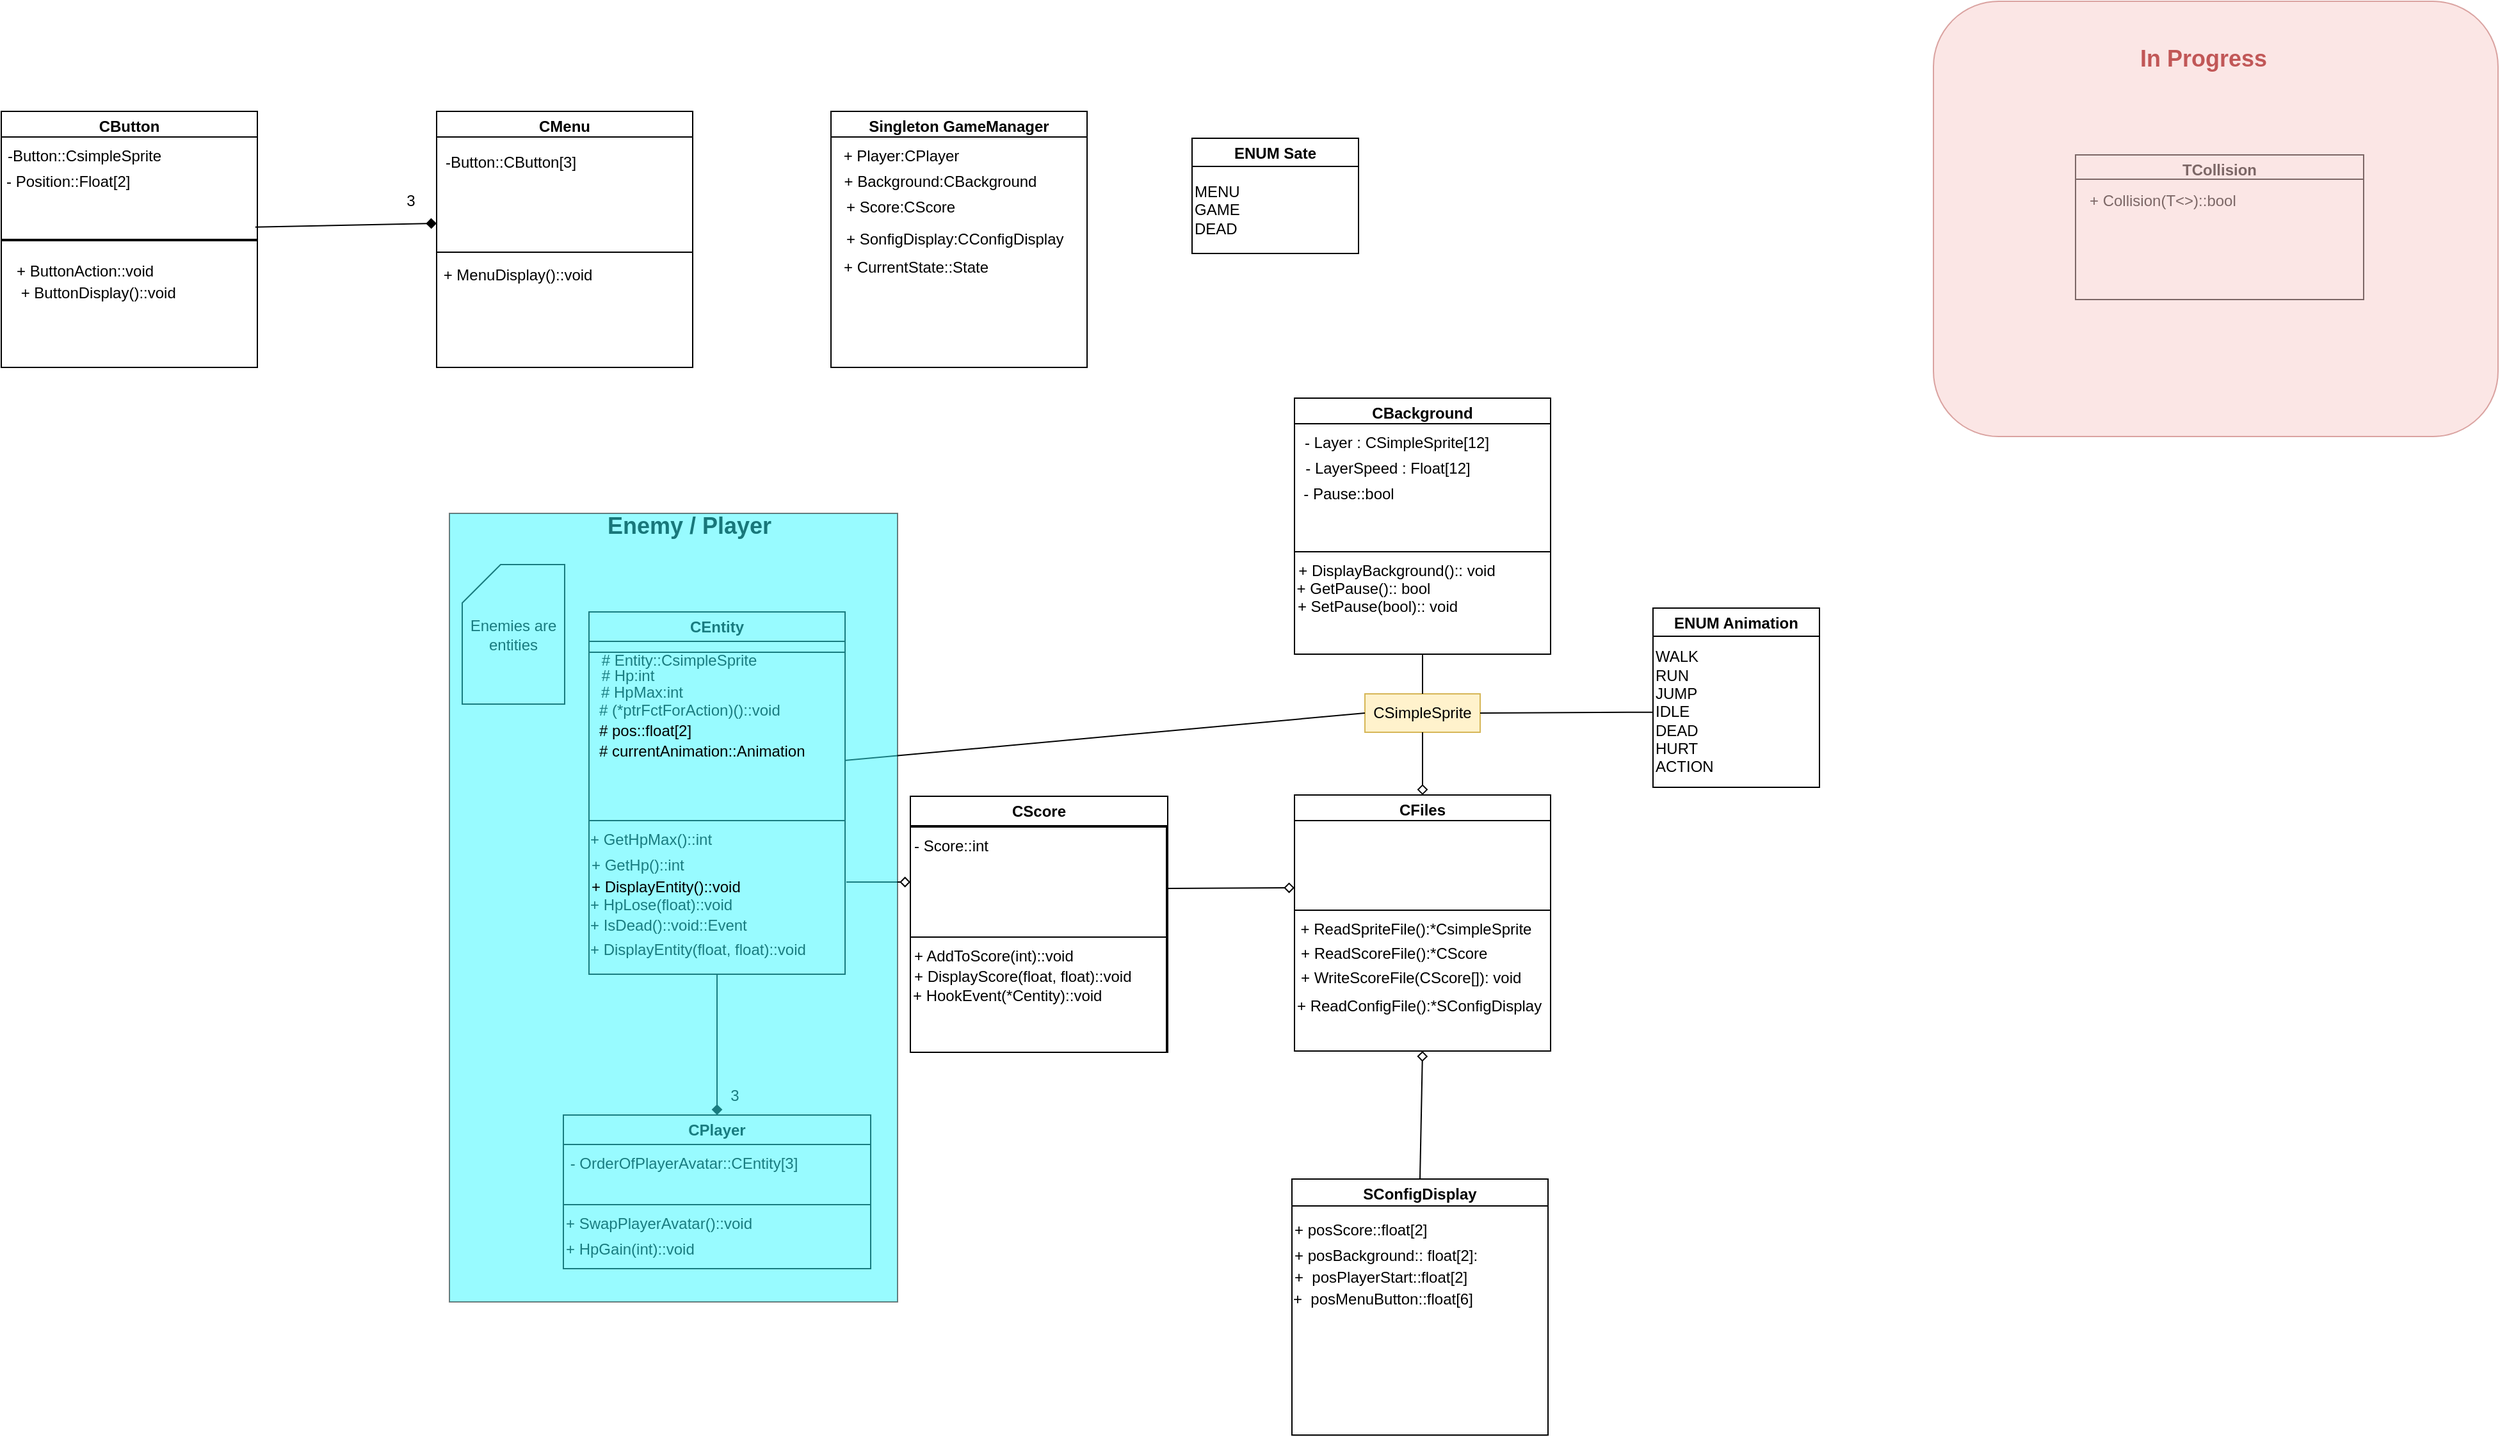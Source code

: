 <mxfile version="22.0.8" type="device">
  <diagram name="Page-1" id="J5I8JMpo1Fss3Qn1M1Y3">
    <mxGraphModel dx="2860" dy="2318" grid="1" gridSize="10" guides="1" tooltips="1" connect="1" arrows="1" fold="1" page="1" pageScale="1" pageWidth="827" pageHeight="1169" math="0" shadow="0">
      <root>
        <mxCell id="0" />
        <mxCell id="1" parent="0" />
        <mxCell id="0VWpUCWm_R2JJIhTL1LI-3" value="CSimpleSprite" style="rounded=0;whiteSpace=wrap;html=1;fillColor=#fff2cc;strokeColor=#d6b656;" parent="1" vertex="1">
          <mxGeometry x="535" y="41" width="90" height="30" as="geometry" />
        </mxCell>
        <mxCell id="0VWpUCWm_R2JJIhTL1LI-5" value="CPlayer" style="swimlane;whiteSpace=wrap;html=1;" parent="1" vertex="1">
          <mxGeometry x="-91" y="370" width="240" height="120" as="geometry">
            <mxRectangle x="290" y="181" width="90" height="30" as="alternateBounds" />
          </mxGeometry>
        </mxCell>
        <mxCell id="0VWpUCWm_R2JJIhTL1LI-7" value="" style="whiteSpace=wrap;html=1;align=left;" parent="0VWpUCWm_R2JJIhTL1LI-5" vertex="1">
          <mxGeometry y="23" width="240" height="47" as="geometry" />
        </mxCell>
        <mxCell id="0VWpUCWm_R2JJIhTL1LI-15" value="" style="whiteSpace=wrap;html=1;align=left;" parent="0VWpUCWm_R2JJIhTL1LI-5" vertex="1">
          <mxGeometry y="70" width="240" height="50" as="geometry" />
        </mxCell>
        <mxCell id="0VWpUCWm_R2JJIhTL1LI-55" value="&amp;nbsp;- OrderOfPlayerAvatar::CEntity[3]" style="text;html=1;strokeColor=none;fillColor=none;align=left;verticalAlign=middle;whiteSpace=wrap;rounded=0;" parent="0VWpUCWm_R2JJIhTL1LI-5" vertex="1">
          <mxGeometry y="23" width="230" height="30" as="geometry" />
        </mxCell>
        <mxCell id="0VWpUCWm_R2JJIhTL1LI-63" value="+ SwapPlayerAvatar()::void" style="text;html=1;strokeColor=none;fillColor=none;align=left;verticalAlign=middle;whiteSpace=wrap;rounded=0;" parent="0VWpUCWm_R2JJIhTL1LI-5" vertex="1">
          <mxGeometry y="70" width="200" height="30" as="geometry" />
        </mxCell>
        <mxCell id="TsFWtgbEyksii6fZ5UIc-68" value="+ HpGain(int)::void" style="text;html=1;strokeColor=none;fillColor=none;align=left;verticalAlign=middle;whiteSpace=wrap;rounded=0;" vertex="1" parent="0VWpUCWm_R2JJIhTL1LI-5">
          <mxGeometry y="90" width="200" height="30" as="geometry" />
        </mxCell>
        <mxCell id="0VWpUCWm_R2JJIhTL1LI-12" value="ENUM Animation" style="swimlane;whiteSpace=wrap;html=1;" parent="1" vertex="1">
          <mxGeometry x="760" y="-26" width="130" height="140" as="geometry" />
        </mxCell>
        <mxCell id="0VWpUCWm_R2JJIhTL1LI-13" value="WALK&lt;br&gt;RUN&lt;br&gt;JUMP&lt;br&gt;IDLE&lt;br&gt;DEAD&lt;br&gt;HURT&lt;br&gt;ACTION" style="whiteSpace=wrap;html=1;align=left;" parent="0VWpUCWm_R2JJIhTL1LI-12" vertex="1">
          <mxGeometry y="22" width="130" height="118" as="geometry" />
        </mxCell>
        <mxCell id="0VWpUCWm_R2JJIhTL1LI-72" value="" style="endArrow=diamond;html=1;rounded=0;endFill=1;exitX=0.5;exitY=1;exitDx=0;exitDy=0;" parent="1" source="TsFWtgbEyksii6fZ5UIc-29" target="0VWpUCWm_R2JJIhTL1LI-5" edge="1">
          <mxGeometry width="50" height="50" relative="1" as="geometry">
            <mxPoint x="30" y="298" as="sourcePoint" />
            <mxPoint x="-460" y="568" as="targetPoint" />
          </mxGeometry>
        </mxCell>
        <mxCell id="0VWpUCWm_R2JJIhTL1LI-73" value="3" style="text;html=1;strokeColor=none;fillColor=none;align=center;verticalAlign=middle;whiteSpace=wrap;rounded=0;" parent="1" vertex="1">
          <mxGeometry x="13" y="340" width="60" height="30" as="geometry" />
        </mxCell>
        <mxCell id="0VWpUCWm_R2JJIhTL1LI-74" value="" style="endArrow=none;html=1;rounded=0;exitX=0;exitY=0.75;exitDx=0;exitDy=0;entryX=0;entryY=0.5;entryDx=0;entryDy=0;" parent="1" source="TsFWtgbEyksii6fZ5UIc-27" target="0VWpUCWm_R2JJIhTL1LI-3" edge="1">
          <mxGeometry width="50" height="50" relative="1" as="geometry">
            <mxPoint x="454" y="54.75" as="sourcePoint" />
            <mxPoint x="540" y="56" as="targetPoint" />
          </mxGeometry>
        </mxCell>
        <mxCell id="0VWpUCWm_R2JJIhTL1LI-76" value="Enemies are entities" style="shape=card;whiteSpace=wrap;html=1;" parent="1" vertex="1">
          <mxGeometry x="-170" y="-60" width="80" height="109" as="geometry" />
        </mxCell>
        <mxCell id="0VWpUCWm_R2JJIhTL1LI-78" value="CFiles" style="swimlane;whiteSpace=wrap;html=1;" parent="1" vertex="1">
          <mxGeometry x="480" y="120" width="200" height="200" as="geometry" />
        </mxCell>
        <mxCell id="0VWpUCWm_R2JJIhTL1LI-79" value="" style="rounded=0;whiteSpace=wrap;html=1;" parent="0VWpUCWm_R2JJIhTL1LI-78" vertex="1">
          <mxGeometry y="20" width="200" height="70" as="geometry" />
        </mxCell>
        <mxCell id="0VWpUCWm_R2JJIhTL1LI-80" value="" style="whiteSpace=wrap;html=1;" parent="0VWpUCWm_R2JJIhTL1LI-78" vertex="1">
          <mxGeometry y="90" width="200" height="110" as="geometry" />
        </mxCell>
        <mxCell id="0VWpUCWm_R2JJIhTL1LI-81" value="+ ReadSpriteFile():*CsimpleSprite" style="text;html=1;strokeColor=none;fillColor=none;align=center;verticalAlign=middle;whiteSpace=wrap;rounded=0;" parent="0VWpUCWm_R2JJIhTL1LI-78" vertex="1">
          <mxGeometry y="90" width="190" height="30" as="geometry" />
        </mxCell>
        <mxCell id="TsFWtgbEyksii6fZ5UIc-74" value="+ ReadConfigFile():*SConfigDisplay" style="text;html=1;strokeColor=none;fillColor=none;align=left;verticalAlign=middle;whiteSpace=wrap;rounded=0;" vertex="1" parent="0VWpUCWm_R2JJIhTL1LI-78">
          <mxGeometry y="150" width="210" height="30" as="geometry" />
        </mxCell>
        <mxCell id="0VWpUCWm_R2JJIhTL1LI-82" value="" style="endArrow=diamond;html=1;rounded=0;entryX=0.5;entryY=0;entryDx=0;entryDy=0;exitX=0.5;exitY=1;exitDx=0;exitDy=0;endFill=0;" parent="1" source="0VWpUCWm_R2JJIhTL1LI-3" target="0VWpUCWm_R2JJIhTL1LI-78" edge="1">
          <mxGeometry width="50" height="50" relative="1" as="geometry">
            <mxPoint x="540" y="150" as="sourcePoint" />
            <mxPoint x="590" y="100" as="targetPoint" />
          </mxGeometry>
        </mxCell>
        <mxCell id="0VWpUCWm_R2JJIhTL1LI-83" value="Singleton GameManager" style="swimlane;whiteSpace=wrap;html=1;" parent="1" vertex="1">
          <mxGeometry x="118" y="-414" width="200" height="200" as="geometry" />
        </mxCell>
        <mxCell id="0VWpUCWm_R2JJIhTL1LI-84" value="" style="whiteSpace=wrap;html=1;" parent="0VWpUCWm_R2JJIhTL1LI-83" vertex="1">
          <mxGeometry y="20" width="200" height="180" as="geometry" />
        </mxCell>
        <mxCell id="0VWpUCWm_R2JJIhTL1LI-85" value="+ Player:CPlayer" style="text;html=1;strokeColor=none;fillColor=none;align=center;verticalAlign=middle;whiteSpace=wrap;rounded=0;" parent="0VWpUCWm_R2JJIhTL1LI-83" vertex="1">
          <mxGeometry y="20" width="110" height="30" as="geometry" />
        </mxCell>
        <mxCell id="xN__SMMDGQALjm_YiUyy-16" value="+ Background:CBackground" style="text;html=1;strokeColor=none;fillColor=none;align=center;verticalAlign=middle;whiteSpace=wrap;rounded=0;" parent="0VWpUCWm_R2JJIhTL1LI-83" vertex="1">
          <mxGeometry y="40" width="171" height="30" as="geometry" />
        </mxCell>
        <mxCell id="TsFWtgbEyksii6fZ5UIc-1" value="+ Score:CScore" style="text;html=1;strokeColor=none;fillColor=none;align=left;verticalAlign=middle;whiteSpace=wrap;rounded=0;" vertex="1" parent="0VWpUCWm_R2JJIhTL1LI-83">
          <mxGeometry x="10" y="60" width="171" height="30" as="geometry" />
        </mxCell>
        <mxCell id="TsFWtgbEyksii6fZ5UIc-77" value="+ SonfigDisplay:CConfigDisplay" style="text;html=1;strokeColor=none;fillColor=none;align=left;verticalAlign=middle;whiteSpace=wrap;rounded=0;" vertex="1" parent="0VWpUCWm_R2JJIhTL1LI-83">
          <mxGeometry x="10" y="85" width="180" height="30" as="geometry" />
        </mxCell>
        <mxCell id="xN__SMMDGQALjm_YiUyy-4" value="CBackground" style="swimlane;whiteSpace=wrap;html=1;" parent="1" vertex="1">
          <mxGeometry x="480" y="-190" width="200" height="200" as="geometry" />
        </mxCell>
        <mxCell id="xN__SMMDGQALjm_YiUyy-5" value="" style="whiteSpace=wrap;html=1;" parent="xN__SMMDGQALjm_YiUyy-4" vertex="1">
          <mxGeometry y="20" width="200" height="100" as="geometry" />
        </mxCell>
        <mxCell id="xN__SMMDGQALjm_YiUyy-7" value="" style="whiteSpace=wrap;html=1;" parent="xN__SMMDGQALjm_YiUyy-4" vertex="1">
          <mxGeometry y="120" width="200" height="80" as="geometry" />
        </mxCell>
        <mxCell id="xN__SMMDGQALjm_YiUyy-13" value="- Layer : CSimpleSprite[12]" style="text;html=1;strokeColor=none;fillColor=none;align=center;verticalAlign=middle;whiteSpace=wrap;rounded=0;" parent="xN__SMMDGQALjm_YiUyy-4" vertex="1">
          <mxGeometry y="20" width="160" height="30" as="geometry" />
        </mxCell>
        <mxCell id="xN__SMMDGQALjm_YiUyy-14" value="- LayerSpeed : Float[12]" style="text;html=1;strokeColor=none;fillColor=none;align=center;verticalAlign=middle;whiteSpace=wrap;rounded=0;" parent="xN__SMMDGQALjm_YiUyy-4" vertex="1">
          <mxGeometry x="-2" y="40" width="150" height="30" as="geometry" />
        </mxCell>
        <mxCell id="xN__SMMDGQALjm_YiUyy-15" value="+ DisplayBackground():: void" style="text;html=1;strokeColor=none;fillColor=none;align=center;verticalAlign=middle;whiteSpace=wrap;rounded=0;" parent="xN__SMMDGQALjm_YiUyy-4" vertex="1">
          <mxGeometry y="120" width="160" height="30" as="geometry" />
        </mxCell>
        <mxCell id="xN__SMMDGQALjm_YiUyy-8" value="" style="endArrow=none;html=1;rounded=0;exitX=0.5;exitY=0;exitDx=0;exitDy=0;entryX=0.5;entryY=1;entryDx=0;entryDy=0;" parent="1" source="0VWpUCWm_R2JJIhTL1LI-3" target="xN__SMMDGQALjm_YiUyy-7" edge="1">
          <mxGeometry width="50" height="50" relative="1" as="geometry">
            <mxPoint x="560" y="-60" as="sourcePoint" />
            <mxPoint x="610" y="-110" as="targetPoint" />
          </mxGeometry>
        </mxCell>
        <mxCell id="xN__SMMDGQALjm_YiUyy-17" value="- Pause::bool" style="text;html=1;strokeColor=none;fillColor=none;align=center;verticalAlign=middle;whiteSpace=wrap;rounded=0;" parent="1" vertex="1">
          <mxGeometry x="475" y="-130" width="95" height="30" as="geometry" />
        </mxCell>
        <mxCell id="xN__SMMDGQALjm_YiUyy-18" value="+ GetPause():: bool" style="text;html=1;strokeColor=none;fillColor=none;align=center;verticalAlign=middle;whiteSpace=wrap;rounded=0;" parent="1" vertex="1">
          <mxGeometry x="454" y="-56" width="160" height="30" as="geometry" />
        </mxCell>
        <mxCell id="xN__SMMDGQALjm_YiUyy-19" value="+ SetPause(bool):: void" style="text;html=1;strokeColor=none;fillColor=none;align=center;verticalAlign=middle;whiteSpace=wrap;rounded=0;" parent="1" vertex="1">
          <mxGeometry x="465" y="-42" width="160" height="30" as="geometry" />
        </mxCell>
        <mxCell id="xN__SMMDGQALjm_YiUyy-52" value="TCollision" style="swimlane;whiteSpace=wrap;html=1;" parent="1" vertex="1">
          <mxGeometry x="1090" y="-380" width="225" height="113" as="geometry" />
        </mxCell>
        <mxCell id="xN__SMMDGQALjm_YiUyy-53" value="" style="whiteSpace=wrap;html=1;" parent="1" vertex="1">
          <mxGeometry x="1090" y="-361" width="225" height="94" as="geometry" />
        </mxCell>
        <mxCell id="xN__SMMDGQALjm_YiUyy-56" value="+ Collision(T&amp;lt;&amp;gt;)::bool" style="text;html=1;strokeColor=none;fillColor=none;align=left;verticalAlign=middle;whiteSpace=wrap;rounded=0;" parent="1" vertex="1">
          <mxGeometry x="1099" y="-359" width="180" height="30" as="geometry" />
        </mxCell>
        <mxCell id="TsFWtgbEyksii6fZ5UIc-2" value="+ ReadScoreFile():*CScore" style="text;html=1;strokeColor=none;fillColor=none;align=left;verticalAlign=middle;whiteSpace=wrap;rounded=0;" vertex="1" parent="1">
          <mxGeometry x="483" y="229" width="190" height="30" as="geometry" />
        </mxCell>
        <mxCell id="TsFWtgbEyksii6fZ5UIc-3" value="+ WriteScoreFile(CScore[]): void" style="text;html=1;strokeColor=none;fillColor=none;align=left;verticalAlign=middle;whiteSpace=wrap;rounded=0;" vertex="1" parent="1">
          <mxGeometry x="483" y="248" width="190" height="30" as="geometry" />
        </mxCell>
        <mxCell id="TsFWtgbEyksii6fZ5UIc-26" value="CEntity" style="swimlane;whiteSpace=wrap;html=1;" vertex="1" parent="1">
          <mxGeometry x="-71" y="-23" width="200" height="200" as="geometry" />
        </mxCell>
        <mxCell id="TsFWtgbEyksii6fZ5UIc-27" value="&lt;br&gt;" style="whiteSpace=wrap;html=1;" vertex="1" parent="TsFWtgbEyksii6fZ5UIc-26">
          <mxGeometry y="31.5" width="200" height="137" as="geometry" />
        </mxCell>
        <mxCell id="TsFWtgbEyksii6fZ5UIc-28" value="# Entity::CsimpleSprite" style="text;html=1;align=center;verticalAlign=middle;resizable=0;points=[];autosize=1;strokeColor=none;fillColor=none;" vertex="1" parent="TsFWtgbEyksii6fZ5UIc-26">
          <mxGeometry y="23" width="140" height="30" as="geometry" />
        </mxCell>
        <mxCell id="TsFWtgbEyksii6fZ5UIc-29" value="" style="whiteSpace=wrap;html=1;" vertex="1" parent="1">
          <mxGeometry x="-71" y="140" width="200" height="120" as="geometry" />
        </mxCell>
        <mxCell id="TsFWtgbEyksii6fZ5UIc-30" value="# Hp:int" style="text;html=1;align=center;verticalAlign=middle;resizable=0;points=[];autosize=1;strokeColor=none;fillColor=none;" vertex="1" parent="1">
          <mxGeometry x="-71" y="12" width="60" height="30" as="geometry" />
        </mxCell>
        <mxCell id="TsFWtgbEyksii6fZ5UIc-31" value="# HpMax:int" style="text;html=1;align=center;verticalAlign=middle;resizable=0;points=[];autosize=1;strokeColor=none;fillColor=none;" vertex="1" parent="1">
          <mxGeometry x="-75" y="25" width="90" height="30" as="geometry" />
        </mxCell>
        <mxCell id="TsFWtgbEyksii6fZ5UIc-32" value="+ GetHpMax()::int" style="text;html=1;strokeColor=none;fillColor=none;align=left;verticalAlign=middle;whiteSpace=wrap;rounded=0;" vertex="1" parent="1">
          <mxGeometry x="-72" y="140" width="200" height="30" as="geometry" />
        </mxCell>
        <mxCell id="TsFWtgbEyksii6fZ5UIc-33" value="+ GetHp()::int" style="text;html=1;strokeColor=none;fillColor=none;align=left;verticalAlign=middle;whiteSpace=wrap;rounded=0;" vertex="1" parent="1">
          <mxGeometry x="-71" y="160" width="200" height="30" as="geometry" />
        </mxCell>
        <mxCell id="TsFWtgbEyksii6fZ5UIc-39" value="+ HpLose(float)::void" style="text;html=1;strokeColor=none;fillColor=none;align=left;verticalAlign=middle;whiteSpace=wrap;rounded=0;" vertex="1" parent="1">
          <mxGeometry x="-72" y="191" width="155" height="30" as="geometry" />
        </mxCell>
        <mxCell id="TsFWtgbEyksii6fZ5UIc-41" value="+ IsDead()::void::Event" style="text;html=1;align=left;verticalAlign=middle;resizable=0;points=[];autosize=1;strokeColor=none;fillColor=none;" vertex="1" parent="1">
          <mxGeometry x="-72" y="207" width="150" height="30" as="geometry" />
        </mxCell>
        <mxCell id="TsFWtgbEyksii6fZ5UIc-59" value="# (*ptrFctForAction)()::void" style="text;html=1;align=left;verticalAlign=middle;resizable=0;points=[];autosize=1;strokeColor=none;fillColor=none;" vertex="1" parent="1">
          <mxGeometry x="-65" y="39" width="160" height="30" as="geometry" />
        </mxCell>
        <mxCell id="TsFWtgbEyksii6fZ5UIc-61" value="CScore" style="swimlane;whiteSpace=wrap;html=1;" vertex="1" parent="1">
          <mxGeometry x="180" y="121" width="201" height="200" as="geometry" />
        </mxCell>
        <mxCell id="TsFWtgbEyksii6fZ5UIc-62" value="" style="rounded=0;whiteSpace=wrap;html=1;" vertex="1" parent="TsFWtgbEyksii6fZ5UIc-61">
          <mxGeometry y="24" width="200" height="86" as="geometry" />
        </mxCell>
        <mxCell id="TsFWtgbEyksii6fZ5UIc-63" value="- Score::int" style="text;html=1;strokeColor=none;fillColor=none;align=left;verticalAlign=middle;whiteSpace=wrap;rounded=0;" vertex="1" parent="TsFWtgbEyksii6fZ5UIc-61">
          <mxGeometry x="1" y="24" width="90" height="30" as="geometry" />
        </mxCell>
        <mxCell id="TsFWtgbEyksii6fZ5UIc-64" value="" style="rounded=0;whiteSpace=wrap;html=1;" vertex="1" parent="TsFWtgbEyksii6fZ5UIc-61">
          <mxGeometry y="110" width="200" height="90" as="geometry" />
        </mxCell>
        <mxCell id="TsFWtgbEyksii6fZ5UIc-67" value="+ AddToScore(int)::void" style="text;html=1;strokeColor=none;fillColor=none;align=left;verticalAlign=middle;whiteSpace=wrap;rounded=0;" vertex="1" parent="TsFWtgbEyksii6fZ5UIc-61">
          <mxGeometry x="1" y="110" width="159" height="30" as="geometry" />
        </mxCell>
        <mxCell id="TsFWtgbEyksii6fZ5UIc-71" value="" style="endArrow=diamond;html=1;rounded=0;entryX=0;entryY=0.75;entryDx=0;entryDy=0;endFill=0;" edge="1" parent="1" target="0VWpUCWm_R2JJIhTL1LI-79">
          <mxGeometry width="50" height="50" relative="1" as="geometry">
            <mxPoint x="380" y="193" as="sourcePoint" />
            <mxPoint x="590" y="130" as="targetPoint" />
          </mxGeometry>
        </mxCell>
        <mxCell id="TsFWtgbEyksii6fZ5UIc-72" value="+ DisplayScore(float, float)::void" style="text;html=1;strokeColor=none;fillColor=none;align=left;verticalAlign=middle;whiteSpace=wrap;rounded=0;" vertex="1" parent="1">
          <mxGeometry x="181" y="247" width="179" height="30" as="geometry" />
        </mxCell>
        <mxCell id="TsFWtgbEyksii6fZ5UIc-73" value="+ DisplayEntity(float, float)::void" style="text;html=1;align=left;verticalAlign=middle;resizable=0;points=[];autosize=1;strokeColor=none;fillColor=none;" vertex="1" parent="1">
          <mxGeometry x="-72" y="226" width="190" height="30" as="geometry" />
        </mxCell>
        <mxCell id="TsFWtgbEyksii6fZ5UIc-78" value="SConfigDisplay" style="swimlane;whiteSpace=wrap;html=1;startSize=23;" vertex="1" parent="1">
          <mxGeometry x="478" y="420" width="200" height="200" as="geometry" />
        </mxCell>
        <mxCell id="TsFWtgbEyksii6fZ5UIc-79" value="" style="rounded=0;whiteSpace=wrap;html=1;" vertex="1" parent="1">
          <mxGeometry x="478" y="441" width="200" height="179" as="geometry" />
        </mxCell>
        <mxCell id="TsFWtgbEyksii6fZ5UIc-80" value="+ posScore::float[2]" style="text;html=1;strokeColor=none;fillColor=none;align=left;verticalAlign=middle;whiteSpace=wrap;rounded=0;" vertex="1" parent="1">
          <mxGeometry x="478" y="445" width="180" height="30" as="geometry" />
        </mxCell>
        <mxCell id="TsFWtgbEyksii6fZ5UIc-81" value="" style="endArrow=diamond;html=1;rounded=0;entryX=0.5;entryY=1;entryDx=0;entryDy=0;endFill=0;exitX=0.5;exitY=0;exitDx=0;exitDy=0;" edge="1" parent="1" source="TsFWtgbEyksii6fZ5UIc-78" target="0VWpUCWm_R2JJIhTL1LI-80">
          <mxGeometry width="50" height="50" relative="1" as="geometry">
            <mxPoint x="391" y="206" as="sourcePoint" />
            <mxPoint x="490" y="203" as="targetPoint" />
          </mxGeometry>
        </mxCell>
        <mxCell id="TsFWtgbEyksii6fZ5UIc-82" value="+ posBackground::&amp;nbsp;float[2]:" style="text;html=1;strokeColor=none;fillColor=none;align=left;verticalAlign=middle;whiteSpace=wrap;rounded=0;" vertex="1" parent="1">
          <mxGeometry x="478" y="465" width="180" height="30" as="geometry" />
        </mxCell>
        <mxCell id="TsFWtgbEyksii6fZ5UIc-83" value="+&amp;nbsp; posPlayerStart::float[2]" style="text;html=1;strokeColor=none;fillColor=none;align=left;verticalAlign=middle;whiteSpace=wrap;rounded=0;" vertex="1" parent="1">
          <mxGeometry x="478" y="482" width="180" height="30" as="geometry" />
        </mxCell>
        <mxCell id="TsFWtgbEyksii6fZ5UIc-84" value="+&amp;nbsp; posMenuButton::float[6]" style="text;html=1;strokeColor=none;fillColor=none;align=left;verticalAlign=middle;whiteSpace=wrap;rounded=0;" vertex="1" parent="1">
          <mxGeometry x="477" y="499" width="180" height="30" as="geometry" />
        </mxCell>
        <mxCell id="TsFWtgbEyksii6fZ5UIc-85" value="+ HookEvent(*Centity)::void" style="text;html=1;strokeColor=none;fillColor=none;align=left;verticalAlign=middle;whiteSpace=wrap;rounded=0;" vertex="1" parent="1">
          <mxGeometry x="180" y="262" width="179" height="30" as="geometry" />
        </mxCell>
        <mxCell id="TsFWtgbEyksii6fZ5UIc-86" value="" style="endArrow=diamond;html=1;rounded=0;entryX=0;entryY=0.5;entryDx=0;entryDy=0;endFill=0;" edge="1" parent="1" target="TsFWtgbEyksii6fZ5UIc-62">
          <mxGeometry width="50" height="50" relative="1" as="geometry">
            <mxPoint x="130" y="188" as="sourcePoint" />
            <mxPoint x="399" y="417" as="targetPoint" />
          </mxGeometry>
        </mxCell>
        <mxCell id="TsFWtgbEyksii6fZ5UIc-94" value="" style="rounded=1;whiteSpace=wrap;html=1;fillColor=#f8cecc;fillStyle=solid;strokeColor=#b85450;opacity=50;" vertex="1" parent="1">
          <mxGeometry x="979" y="-500" width="441" height="340" as="geometry" />
        </mxCell>
        <mxCell id="TsFWtgbEyksii6fZ5UIc-95" value="&lt;font size=&quot;1&quot; color=&quot;#c15757&quot;&gt;&lt;b style=&quot;font-size: 18px;&quot;&gt;In Progress&lt;/b&gt;&lt;/font&gt;" style="text;html=1;strokeColor=none;fillColor=none;align=center;verticalAlign=middle;whiteSpace=wrap;rounded=0;" vertex="1" parent="1">
          <mxGeometry x="1090" y="-470" width="200" height="30" as="geometry" />
        </mxCell>
        <mxCell id="TsFWtgbEyksii6fZ5UIc-96" value="" style="rounded=0;whiteSpace=wrap;html=1;opacity=50;fillColor=#33F8FF;" vertex="1" parent="1">
          <mxGeometry x="-180" y="-100" width="350" height="616" as="geometry" />
        </mxCell>
        <mxCell id="TsFWtgbEyksii6fZ5UIc-99" value="" style="endArrow=none;html=1;rounded=0;entryX=1;entryY=0.5;entryDx=0;entryDy=0;" edge="1" parent="1" source="0VWpUCWm_R2JJIhTL1LI-13" target="0VWpUCWm_R2JJIhTL1LI-3">
          <mxGeometry width="50" height="50" relative="1" as="geometry">
            <mxPoint x="-61" y="75" as="sourcePoint" />
            <mxPoint x="630" y="60" as="targetPoint" />
          </mxGeometry>
        </mxCell>
        <mxCell id="TsFWtgbEyksii6fZ5UIc-100" value="CMenu" style="swimlane;whiteSpace=wrap;html=1;" vertex="1" parent="1">
          <mxGeometry x="-190" y="-414" width="200" height="200" as="geometry" />
        </mxCell>
        <mxCell id="TsFWtgbEyksii6fZ5UIc-101" value="" style="rounded=0;whiteSpace=wrap;html=1;" vertex="1" parent="TsFWtgbEyksii6fZ5UIc-100">
          <mxGeometry y="20" width="200" height="90" as="geometry" />
        </mxCell>
        <mxCell id="TsFWtgbEyksii6fZ5UIc-103" value="CButton" style="swimlane;whiteSpace=wrap;html=1;" vertex="1" parent="1">
          <mxGeometry x="-530" y="-414" width="200" height="200" as="geometry" />
        </mxCell>
        <mxCell id="TsFWtgbEyksii6fZ5UIc-104" value="" style="rounded=0;whiteSpace=wrap;html=1;" vertex="1" parent="TsFWtgbEyksii6fZ5UIc-103">
          <mxGeometry y="20" width="200" height="80" as="geometry" />
        </mxCell>
        <mxCell id="TsFWtgbEyksii6fZ5UIc-105" value="" style="rounded=0;whiteSpace=wrap;html=1;" vertex="1" parent="TsFWtgbEyksii6fZ5UIc-103">
          <mxGeometry y="101" width="200" height="99" as="geometry" />
        </mxCell>
        <mxCell id="TsFWtgbEyksii6fZ5UIc-106" value="-Button::CsimpleSprite" style="text;html=1;strokeColor=none;fillColor=none;align=left;verticalAlign=middle;whiteSpace=wrap;rounded=0;" vertex="1" parent="TsFWtgbEyksii6fZ5UIc-103">
          <mxGeometry x="3" y="20" width="160" height="30" as="geometry" />
        </mxCell>
        <mxCell id="TsFWtgbEyksii6fZ5UIc-107" value="+ ButtonAction::void" style="text;html=1;strokeColor=none;fillColor=none;align=left;verticalAlign=middle;whiteSpace=wrap;rounded=0;" vertex="1" parent="TsFWtgbEyksii6fZ5UIc-103">
          <mxGeometry x="10" y="110" width="170" height="30" as="geometry" />
        </mxCell>
        <mxCell id="TsFWtgbEyksii6fZ5UIc-108" value="- Position::Float[2]" style="text;html=1;strokeColor=none;fillColor=none;align=left;verticalAlign=middle;whiteSpace=wrap;rounded=0;" vertex="1" parent="TsFWtgbEyksii6fZ5UIc-103">
          <mxGeometry x="2" y="40" width="160" height="30" as="geometry" />
        </mxCell>
        <mxCell id="TsFWtgbEyksii6fZ5UIc-109" value="&amp;nbsp;+ ButtonDisplay()::void" style="text;html=1;strokeColor=none;fillColor=none;align=left;verticalAlign=middle;whiteSpace=wrap;rounded=0;" vertex="1" parent="1">
          <mxGeometry x="-520" y="-287" width="170" height="30" as="geometry" />
        </mxCell>
        <mxCell id="TsFWtgbEyksii6fZ5UIc-110" value="-Button::CButton[3]" style="text;html=1;strokeColor=none;fillColor=none;align=left;verticalAlign=middle;whiteSpace=wrap;rounded=0;" vertex="1" parent="1">
          <mxGeometry x="-185" y="-389" width="120" height="30" as="geometry" />
        </mxCell>
        <mxCell id="TsFWtgbEyksii6fZ5UIc-111" value="" style="rounded=0;whiteSpace=wrap;html=1;" vertex="1" parent="1">
          <mxGeometry x="-190" y="-304" width="200" height="90" as="geometry" />
        </mxCell>
        <mxCell id="TsFWtgbEyksii6fZ5UIc-112" value="&amp;nbsp;+ MenuDisplay()::void" style="text;html=1;strokeColor=none;fillColor=none;align=left;verticalAlign=middle;whiteSpace=wrap;rounded=0;" vertex="1" parent="1">
          <mxGeometry x="-190" y="-301" width="170" height="30" as="geometry" />
        </mxCell>
        <mxCell id="TsFWtgbEyksii6fZ5UIc-113" value="" style="endArrow=diamond;html=1;rounded=0;exitX=0.992;exitY=0.879;exitDx=0;exitDy=0;entryX=0;entryY=0.75;entryDx=0;entryDy=0;endFill=1;exitPerimeter=0;" edge="1" parent="1" source="TsFWtgbEyksii6fZ5UIc-104" target="TsFWtgbEyksii6fZ5UIc-101">
          <mxGeometry width="50" height="50" relative="1" as="geometry">
            <mxPoint x="-280" y="-300" as="sourcePoint" />
            <mxPoint x="-230" y="-350" as="targetPoint" />
          </mxGeometry>
        </mxCell>
        <mxCell id="TsFWtgbEyksii6fZ5UIc-114" value="3" style="text;html=1;strokeColor=none;fillColor=none;align=center;verticalAlign=middle;whiteSpace=wrap;rounded=0;" vertex="1" parent="1">
          <mxGeometry x="-240" y="-359" width="60" height="30" as="geometry" />
        </mxCell>
        <mxCell id="TsFWtgbEyksii6fZ5UIc-115" value="ENUM Sate" style="swimlane;whiteSpace=wrap;html=1;" vertex="1" parent="1">
          <mxGeometry x="400" y="-393" width="130" height="86" as="geometry" />
        </mxCell>
        <mxCell id="TsFWtgbEyksii6fZ5UIc-116" value="MENU&lt;br&gt;GAME&lt;br&gt;DEAD" style="whiteSpace=wrap;html=1;align=left;" vertex="1" parent="TsFWtgbEyksii6fZ5UIc-115">
          <mxGeometry y="22" width="130" height="68" as="geometry" />
        </mxCell>
        <mxCell id="TsFWtgbEyksii6fZ5UIc-117" value="+ CurrentState::State" style="text;html=1;strokeColor=none;fillColor=none;align=left;verticalAlign=middle;whiteSpace=wrap;rounded=0;" vertex="1" parent="1">
          <mxGeometry x="126" y="-307" width="180" height="30" as="geometry" />
        </mxCell>
        <mxCell id="TsFWtgbEyksii6fZ5UIc-118" value="# pos::float[2]" style="text;html=1;align=left;verticalAlign=middle;resizable=0;points=[];autosize=1;strokeColor=none;fillColor=none;" vertex="1" parent="1">
          <mxGeometry x="-65" y="55" width="100" height="30" as="geometry" />
        </mxCell>
        <mxCell id="TsFWtgbEyksii6fZ5UIc-121" value="# currentAnimation::Animation" style="text;html=1;align=left;verticalAlign=middle;resizable=0;points=[];autosize=1;strokeColor=none;fillColor=none;" vertex="1" parent="1">
          <mxGeometry x="-65" y="71" width="180" height="30" as="geometry" />
        </mxCell>
        <mxCell id="TsFWtgbEyksii6fZ5UIc-122" value="+ DisplayEntity()::void" style="text;html=1;strokeColor=none;fillColor=none;align=left;verticalAlign=middle;whiteSpace=wrap;rounded=0;" vertex="1" parent="1">
          <mxGeometry x="-71" y="177" width="200" height="30" as="geometry" />
        </mxCell>
        <mxCell id="TsFWtgbEyksii6fZ5UIc-97" value="&lt;font color=&quot;#18777a&quot;&gt;&lt;span style=&quot;font-size: 18px;&quot;&gt;&lt;b&gt;Enemy / Player&lt;/b&gt;&lt;/span&gt;&lt;/font&gt;" style="text;html=1;strokeColor=none;fillColor=none;align=center;verticalAlign=middle;whiteSpace=wrap;rounded=0;" vertex="1" parent="1">
          <mxGeometry x="-65" y="-105" width="145" height="30" as="geometry" />
        </mxCell>
      </root>
    </mxGraphModel>
  </diagram>
</mxfile>
